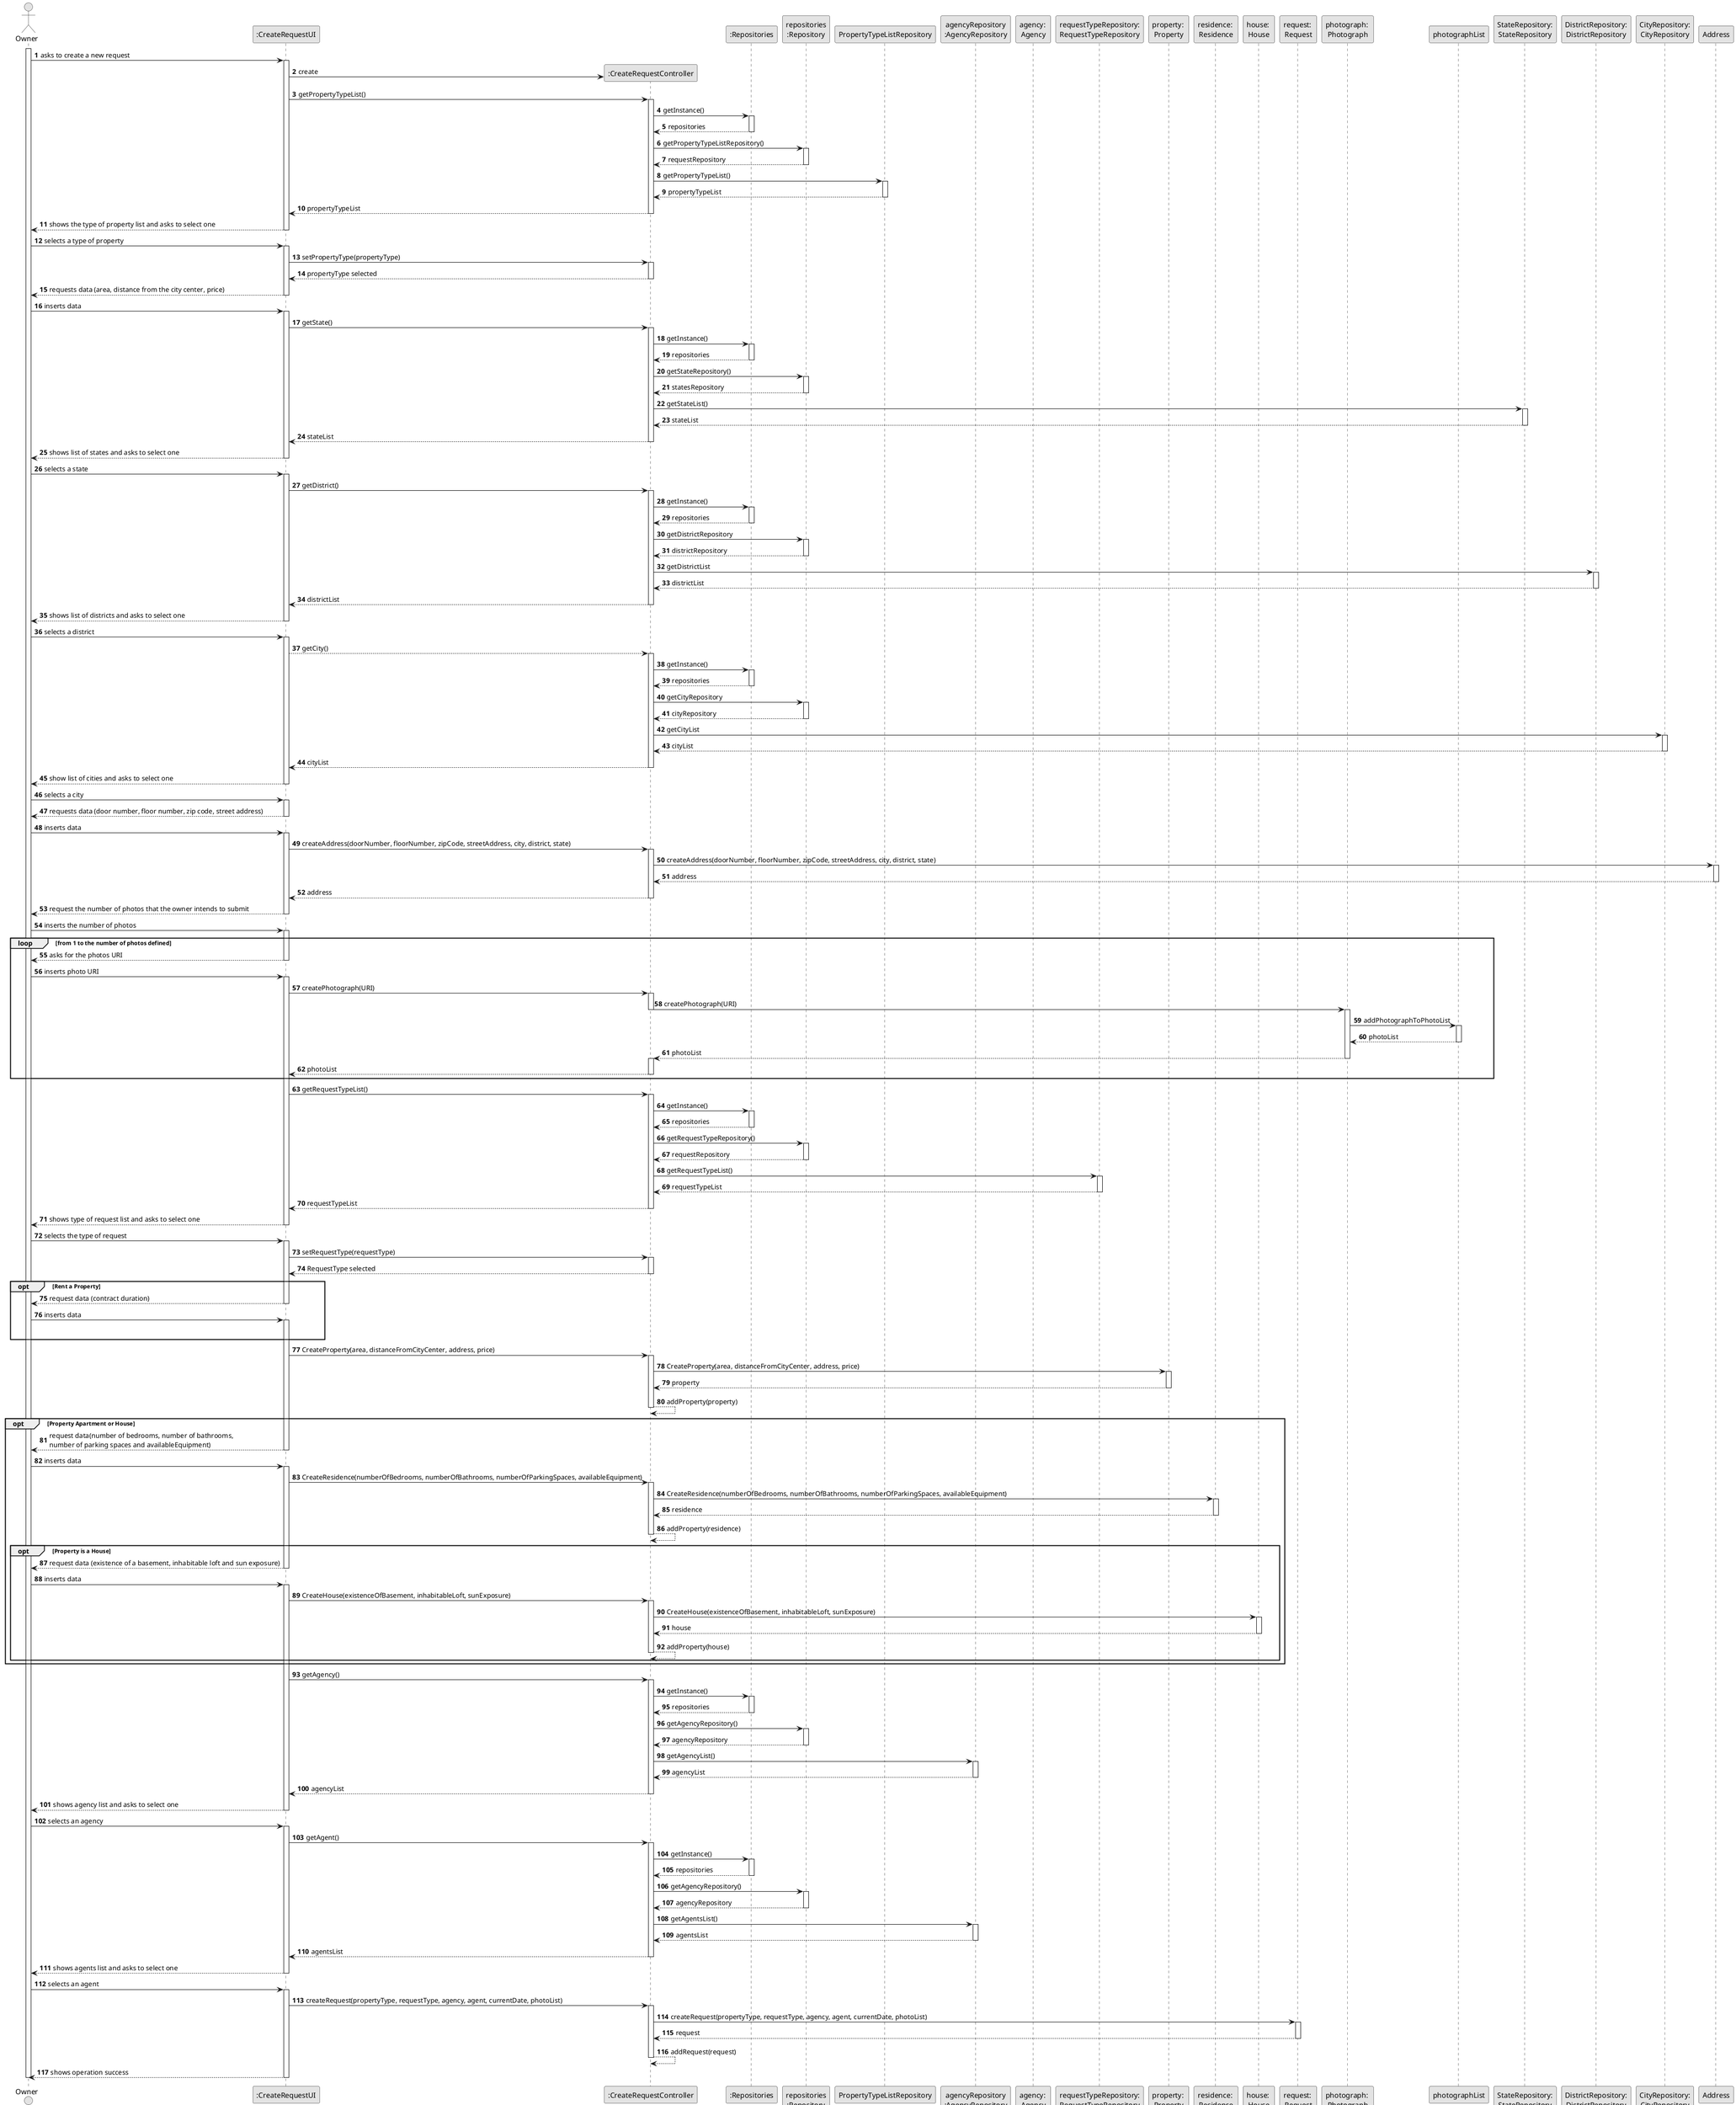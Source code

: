 @startuml
skinparam monochrome true
skinparam packageStyle rectangle
skinparam shadowing false

autonumber

'hide footbox
actor "Owner" as ADM
participant ":CreateRequestUI" as UI
participant ":CreateRequestController" as CTRL
participant ":Repositories" as Rep
participant "repositories\n:Repository" as PLAT
participant "PropertyTypeListRepository" as PTLR
participant "agencyRepository\n:AgencyRepository" as agencyRepository
participant "agency: \nAgency" as agency
participant "requestTypeRepository:\nRequestTypeRepository" as RequestRepository
participant "property: \nProperty" as property
participant "residence: \nResidence" as residence
participant "house: \nHouse" as house
participant "request: \nRequest" as Req
participant "photograph: \nPhotograph" as Photo
participant "photographList" as PhotoList
participant "StateRepository:\nStateRepository" as StateRepository
participant "DistrictRepository:\nDistrictRepository" as DistrictRepository
participant "CityRepository:\nCityRepository" as CityRepository

activate ADM

        ADM -> UI : asks to create a new request

        activate UI

            UI -> CTRL** : create

            UI -> CTRL : getPropertyTypeList()
            activate CTRL

                CTRL -> Rep : getInstance()
                activate Rep

                    Rep --> CTRL: repositories
                deactivate Rep

                CTRL -> PLAT : getPropertyTypeListRepository()
                activate PLAT

                    PLAT --> CTRL: requestRepository
                deactivate PLAT

                CTRL -> PTLR : getPropertyTypeList()
                activate PTLR

                PTLR --> CTRL : propertyTypeList
                deactivate PTLR

                CTRL --> UI : propertyTypeList
            deactivate CTRL

            UI --> ADM : shows the type of property list and asks to select one
        deactivate UI

    ADM -> UI : selects a type of property
    activate UI

    UI -> CTRL : setPropertyType(propertyType)

    activate CTRL

    CTRL --> UI : propertyType selected

    deactivate CTRL

    UI --> ADM : requests data (area, distance from the city center, price)

    deactivate UI

    ADM -> UI: inserts data

    activate UI

   UI -> CTRL : getState()
               activate CTRL

                       CTRL -> Rep : getInstance()
                       activate Rep

                       Rep --> CTRL: repositories
                       deactivate Rep

                       CTRL -> PLAT : getStateRepository()

                       activate PLAT

                       PLAT --> CTRL : statesRepository

                       deactivate PLAT

                       CTRL -> StateRepository : getStateList()

                       activate StateRepository

                       StateRepository --> CTRL : stateList

                       deactivate StateRepository

               CTRL --> UI : stateList
               deactivate CTRL

    UI --> ADM : shows list of states and asks to select one
                deactivate UI

                ADM -> UI : selects a state
                activate UI

                UI -> CTRL : getDistrict()
                activate CTRL

                        CTRL -> Rep : getInstance()
                        activate Rep

                        Rep --> CTRL: repositories
                        deactivate Rep

                        CTRL -> PLAT : getDistrictRepository

                        activate PLAT

                        PLAT --> CTRL : districtRepository

                        deactivate PLAT

                        CTRL -> DistrictRepository : getDistrictList
                        activate DistrictRepository

                        DistrictRepository --> CTRL : districtList
                        deactivate DistrictRepository


                CTRL --> UI : districtList
                deactivate CTRL

                UI --> ADM : shows list of districts and asks to select one
                deactivate UI

                ADM -> UI : selects a district
                activate UI

                UI --> CTRL : getCity()
                activate CTRL

                    CTRL -> Rep : getInstance()
                    activate Rep

                    Rep --> CTRL: repositories
                    deactivate Rep

                    CTRL -> PLAT : getCityRepository
                    activate PLAT

                    PLAT --> CTRL : cityRepository
                    deactivate PLAT

                    CTRL -> CityRepository : getCityList

                    activate CityRepository

                    CityRepository --> CTRL : cityList

                    deactivate CityRepository

                CTRL --> UI : cityList
                deactivate CTRL

                UI --> ADM : show list of cities and asks to select one
                deactivate UI

                ADM -> UI: selects a city

                activate UI

                UI --> ADM : requests data (door number, floor number, zip code, street address)

                deactivate UI

                ADM -> UI : inserts data
                activate UI

                        UI -> CTRL :createAddress(doorNumber, floorNumber, zipCode, streetAddress, city, district, state)
                        activate CTRL

                        CTRL -> Address : createAddress(doorNumber, floorNumber, zipCode, streetAddress, city, district, state)
                        activate Address

                        Address --> CTRL : address
                        deactivate Address

                        CTRL --> UI : address
                        deactivate CTRL

    UI --> ADM :  request the number of photos that the owner intends to submit

    deactivate UI

    ADM -> UI : inserts the number of photos

    activate UI

    loop from 1 to the number of photos defined
    UI --> ADM : asks for the photos URI

    deactivate UI

    ADM -> UI : inserts photo URI
    activate UI

    UI -> CTRL : createPhotograph(URI)
    activate CTRL

            CTRL -> Photo: createPhotograph(URI)
            deactivate CTRL

            activate Photo

    Photo -> PhotoList : addPhotographToPhotoList

    activate PhotoList

    PhotoList --> Photo : photoList

    deactivate PhotoList

    Photo --> CTRL : photoList

    deactivate Photo

    activate CTRL

    CTRL --> UI : photoList

    deactivate CTRL

    end

    UI -> CTRL : getRequestTypeList()
                activate CTRL

                    CTRL -> Rep : getInstance()
                    activate Rep

                        Rep --> CTRL: repositories
                    deactivate Rep

                    CTRL -> PLAT : getRequestTypeRepository()
                    activate PLAT

                        PLAT --> CTRL: requestRepository
                    deactivate PLAT

                    CTRL -> RequestRepository : getRequestTypeList()

                    activate RequestRepository

                    RequestRepository --> CTRL : requestTypeList
                    deactivate RequestRepository

                    CTRL --> UI : requestTypeList
                deactivate CTRL


    deactivate CTRL

   UI --> ADM : shows type of request list and asks to select one

   deactivate UI

   ADM -> UI : selects the type of request

   activate UI

   UI -> CTRL : setRequestType(requestType)

   activate CTRL

   CTRL -->  UI : RequestType selected

   deactivate CTRL

    opt Rent a Property

    UI-->ADM : request data (contract duration)
    deactivate UI

    ADM -> UI : inserts data

    activate UI

    deactivate CTRL
    end

    UI -> CTRL : CreateProperty(area, distanceFromCityCenter, address, price)

    activate CTRL

    CTRL -> property : CreateProperty(area, distanceFromCityCenter, address, price)

    activate property

    property --> CTRL : property

    deactivate property

    CTRL --> CTRL : addProperty(property)

    deactivate CTRL

    opt Property Apartment or House

    UI--> ADM : request data(number of bedrooms, number of bathrooms, \nnumber of parking spaces and availableEquipment)
    deactivate UI

    ADM -> UI : inserts data
    activate UI

    UI -> CTRL : CreateResidence(numberOfBedrooms, numberOfBathrooms, numberOfParkingSpaces, availableEquipment)

    activate CTRL

    CTRL -> residence : CreateResidence(numberOfBedrooms, numberOfBathrooms, numberOfParkingSpaces, availableEquipment)

    activate residence

    residence --> CTRL : residence

    deactivate residence

    CTRL --> CTRL : addProperty(residence)

    deactivate CTRL

    opt Property is a House

    UI --> ADM : request data (existence of a basement, inhabitable loft and sun exposure)

    deactivate UI
    ADM-> UI : inserts data

    activate UI

    UI -> CTRL : CreateHouse(existenceOfBasement, inhabitableLoft, sunExposure)

    activate CTRL

    CTRL -> house : CreateHouse(existenceOfBasement, inhabitableLoft, sunExposure)

    activate house

    house --> CTRL : house

    deactivate house

    CTRL --> CTRL : addProperty(house)

    deactivate CTRL

    end

    end

    UI -> CTRL : getAgency()

    activate CTRL

                        CTRL -> Rep : getInstance()
                        activate Rep

                            Rep --> CTRL: repositories
                        deactivate Rep

                        CTRL -> PLAT : getAgencyRepository()
                        activate PLAT

                            PLAT --> CTRL: agencyRepository
                        deactivate PLAT

                        CTRL -> agencyRepository : getAgencyList()

                        activate agencyRepository

                        agencyRepository --> CTRL : agencyList
                        deactivate agencyRepository

                        CTRL --> UI : agencyList
                    deactivate CTRL

        deactivate CTRL

    UI --> ADM : shows agency list and asks to select one
    deactivate UI
    ADM -> UI : selects an agency
    activate UI

     UI -> CTRL : getAgent()

        activate CTRL

                            CTRL -> Rep : getInstance()
                            activate Rep

                                Rep --> CTRL: repositories
                            deactivate Rep

                            CTRL -> PLAT : getAgencyRepository()
                            activate PLAT

                                PLAT --> CTRL: agencyRepository
                            deactivate PLAT

                            CTRL -> agencyRepository : getAgentsList()

                            activate agencyRepository

                            agencyRepository --> CTRL : agentsList
                            deactivate agencyRepository

                            CTRL --> UI : agentsList
                        deactivate CTRL

            deactivate CTRL

    UI --> ADM : shows agents list and asks to select one
    deactivate UI

    ADM -> UI : selects an agent

    activate UI

    UI -> CTRL : createRequest(propertyType, requestType, agency, agent, currentDate, photoList)

    activate CTRL

    CTRL -> Req : createRequest(propertyType, requestType, agency, agent, currentDate, photoList)

    activate Req

    Req --> CTRL : request

    deactivate Req

    CTRL --> CTRL : addRequest(request)

    deactivate CTRL

    UI --> ADM : shows operation success
    deactivate UI
    deactivate ADM
    @enduml